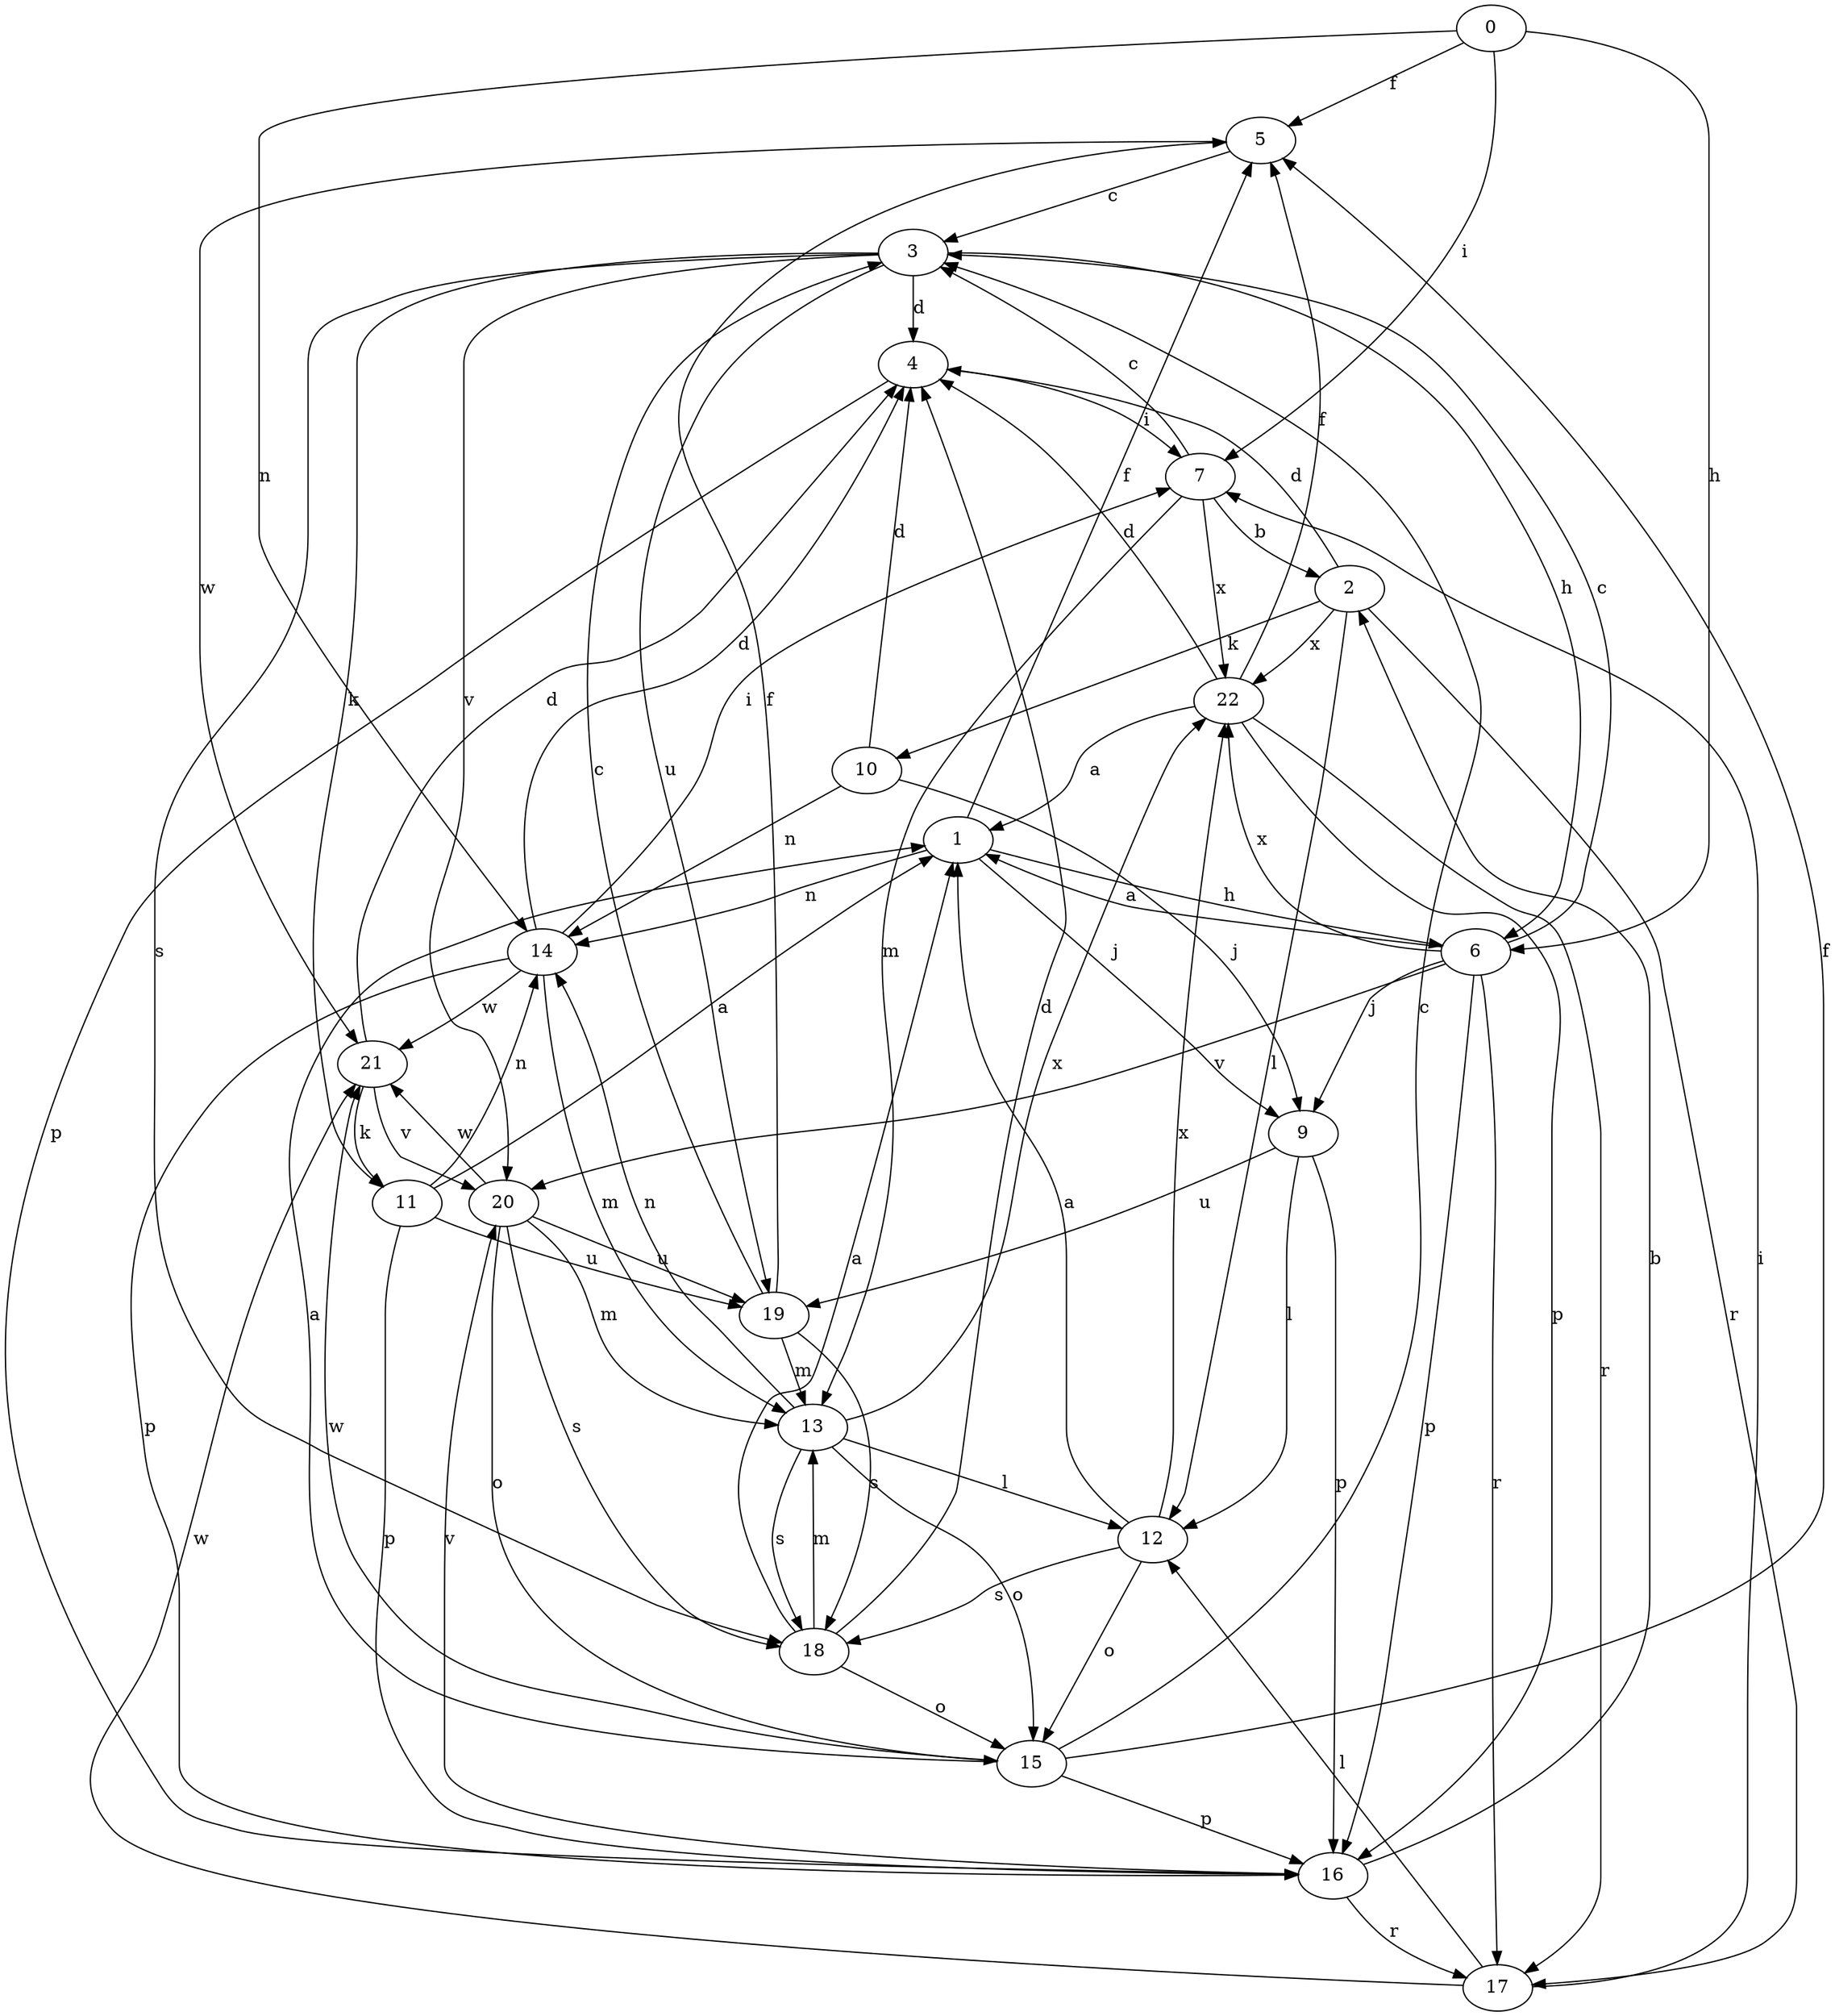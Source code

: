 strict digraph  {
0;
1;
2;
3;
4;
5;
6;
7;
9;
10;
11;
12;
13;
14;
15;
16;
17;
18;
19;
20;
21;
22;
0 -> 5  [label=f];
0 -> 6  [label=h];
0 -> 7  [label=i];
0 -> 14  [label=n];
1 -> 5  [label=f];
1 -> 6  [label=h];
1 -> 9  [label=j];
1 -> 14  [label=n];
2 -> 4  [label=d];
2 -> 10  [label=k];
2 -> 12  [label=l];
2 -> 17  [label=r];
2 -> 22  [label=x];
3 -> 4  [label=d];
3 -> 6  [label=h];
3 -> 11  [label=k];
3 -> 18  [label=s];
3 -> 19  [label=u];
3 -> 20  [label=v];
4 -> 7  [label=i];
4 -> 16  [label=p];
5 -> 3  [label=c];
5 -> 21  [label=w];
6 -> 1  [label=a];
6 -> 3  [label=c];
6 -> 9  [label=j];
6 -> 16  [label=p];
6 -> 17  [label=r];
6 -> 20  [label=v];
6 -> 22  [label=x];
7 -> 2  [label=b];
7 -> 3  [label=c];
7 -> 13  [label=m];
7 -> 22  [label=x];
9 -> 12  [label=l];
9 -> 16  [label=p];
9 -> 19  [label=u];
10 -> 4  [label=d];
10 -> 9  [label=j];
10 -> 14  [label=n];
11 -> 1  [label=a];
11 -> 14  [label=n];
11 -> 16  [label=p];
11 -> 19  [label=u];
12 -> 1  [label=a];
12 -> 15  [label=o];
12 -> 18  [label=s];
12 -> 22  [label=x];
13 -> 12  [label=l];
13 -> 14  [label=n];
13 -> 15  [label=o];
13 -> 18  [label=s];
13 -> 22  [label=x];
14 -> 4  [label=d];
14 -> 7  [label=i];
14 -> 13  [label=m];
14 -> 16  [label=p];
14 -> 21  [label=w];
15 -> 1  [label=a];
15 -> 3  [label=c];
15 -> 5  [label=f];
15 -> 16  [label=p];
15 -> 21  [label=w];
16 -> 2  [label=b];
16 -> 17  [label=r];
16 -> 20  [label=v];
17 -> 7  [label=i];
17 -> 12  [label=l];
17 -> 21  [label=w];
18 -> 1  [label=a];
18 -> 4  [label=d];
18 -> 13  [label=m];
18 -> 15  [label=o];
19 -> 3  [label=c];
19 -> 5  [label=f];
19 -> 13  [label=m];
19 -> 18  [label=s];
20 -> 13  [label=m];
20 -> 15  [label=o];
20 -> 18  [label=s];
20 -> 19  [label=u];
20 -> 21  [label=w];
21 -> 4  [label=d];
21 -> 11  [label=k];
21 -> 20  [label=v];
22 -> 1  [label=a];
22 -> 4  [label=d];
22 -> 5  [label=f];
22 -> 16  [label=p];
22 -> 17  [label=r];
}

